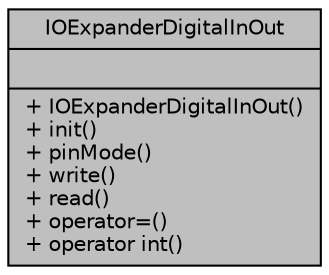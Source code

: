 digraph "IOExpanderDigitalInOut"
{
  edge [fontname="Helvetica",fontsize="10",labelfontname="Helvetica",labelfontsize="10"];
  node [fontname="Helvetica",fontsize="10",shape=record];
  Node1 [label="{IOExpanderDigitalInOut\n||+ IOExpanderDigitalInOut()\l+ init()\l+ pinMode()\l+ write()\l+ read()\l+ operator=()\l+ operator int()\l}",height=0.2,width=0.4,color="black", fillcolor="grey75", style="filled", fontcolor="black"];
}
